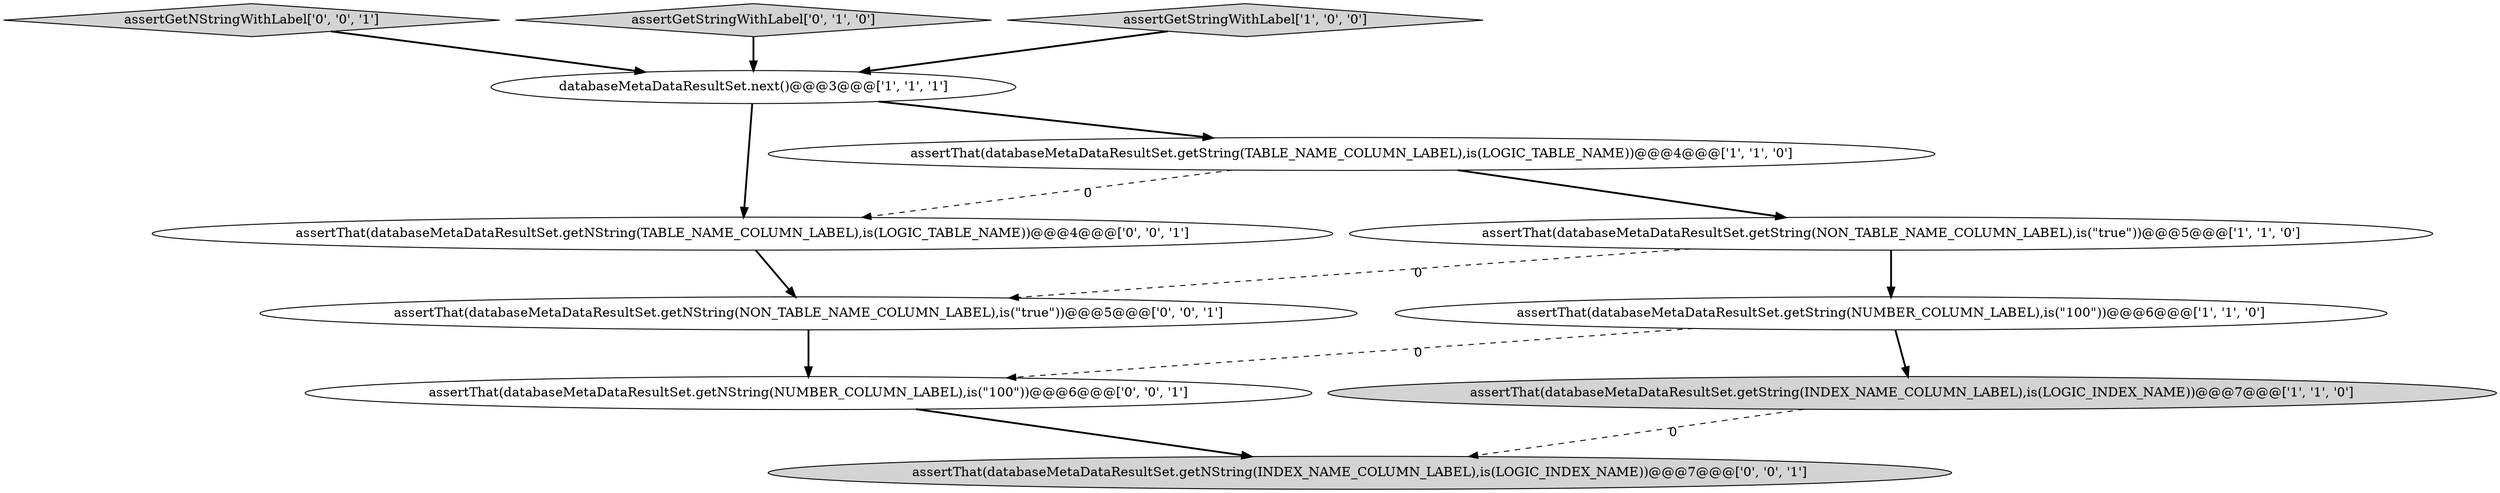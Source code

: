 digraph {
11 [style = filled, label = "assertGetNStringWithLabel['0', '0', '1']", fillcolor = lightgray, shape = diamond image = "AAA0AAABBB3BBB"];
3 [style = filled, label = "assertThat(databaseMetaDataResultSet.getString(NUMBER_COLUMN_LABEL),is(\"100\"))@@@6@@@['1', '1', '0']", fillcolor = white, shape = ellipse image = "AAA0AAABBB1BBB"];
8 [style = filled, label = "assertThat(databaseMetaDataResultSet.getNString(NUMBER_COLUMN_LABEL),is(\"100\"))@@@6@@@['0', '0', '1']", fillcolor = white, shape = ellipse image = "AAA0AAABBB3BBB"];
6 [style = filled, label = "assertGetStringWithLabel['0', '1', '0']", fillcolor = lightgray, shape = diamond image = "AAA0AAABBB2BBB"];
7 [style = filled, label = "assertThat(databaseMetaDataResultSet.getNString(NON_TABLE_NAME_COLUMN_LABEL),is(\"true\"))@@@5@@@['0', '0', '1']", fillcolor = white, shape = ellipse image = "AAA0AAABBB3BBB"];
10 [style = filled, label = "assertThat(databaseMetaDataResultSet.getNString(TABLE_NAME_COLUMN_LABEL),is(LOGIC_TABLE_NAME))@@@4@@@['0', '0', '1']", fillcolor = white, shape = ellipse image = "AAA0AAABBB3BBB"];
2 [style = filled, label = "assertThat(databaseMetaDataResultSet.getString(INDEX_NAME_COLUMN_LABEL),is(LOGIC_INDEX_NAME))@@@7@@@['1', '1', '0']", fillcolor = lightgray, shape = ellipse image = "AAA0AAABBB1BBB"];
5 [style = filled, label = "assertThat(databaseMetaDataResultSet.getString(NON_TABLE_NAME_COLUMN_LABEL),is(\"true\"))@@@5@@@['1', '1', '0']", fillcolor = white, shape = ellipse image = "AAA0AAABBB1BBB"];
4 [style = filled, label = "assertThat(databaseMetaDataResultSet.getString(TABLE_NAME_COLUMN_LABEL),is(LOGIC_TABLE_NAME))@@@4@@@['1', '1', '0']", fillcolor = white, shape = ellipse image = "AAA0AAABBB1BBB"];
0 [style = filled, label = "databaseMetaDataResultSet.next()@@@3@@@['1', '1', '1']", fillcolor = white, shape = ellipse image = "AAA0AAABBB1BBB"];
9 [style = filled, label = "assertThat(databaseMetaDataResultSet.getNString(INDEX_NAME_COLUMN_LABEL),is(LOGIC_INDEX_NAME))@@@7@@@['0', '0', '1']", fillcolor = lightgray, shape = ellipse image = "AAA0AAABBB3BBB"];
1 [style = filled, label = "assertGetStringWithLabel['1', '0', '0']", fillcolor = lightgray, shape = diamond image = "AAA0AAABBB1BBB"];
5->3 [style = bold, label=""];
3->8 [style = dashed, label="0"];
0->10 [style = bold, label=""];
11->0 [style = bold, label=""];
6->0 [style = bold, label=""];
1->0 [style = bold, label=""];
5->7 [style = dashed, label="0"];
3->2 [style = bold, label=""];
4->10 [style = dashed, label="0"];
7->8 [style = bold, label=""];
0->4 [style = bold, label=""];
2->9 [style = dashed, label="0"];
4->5 [style = bold, label=""];
10->7 [style = bold, label=""];
8->9 [style = bold, label=""];
}
